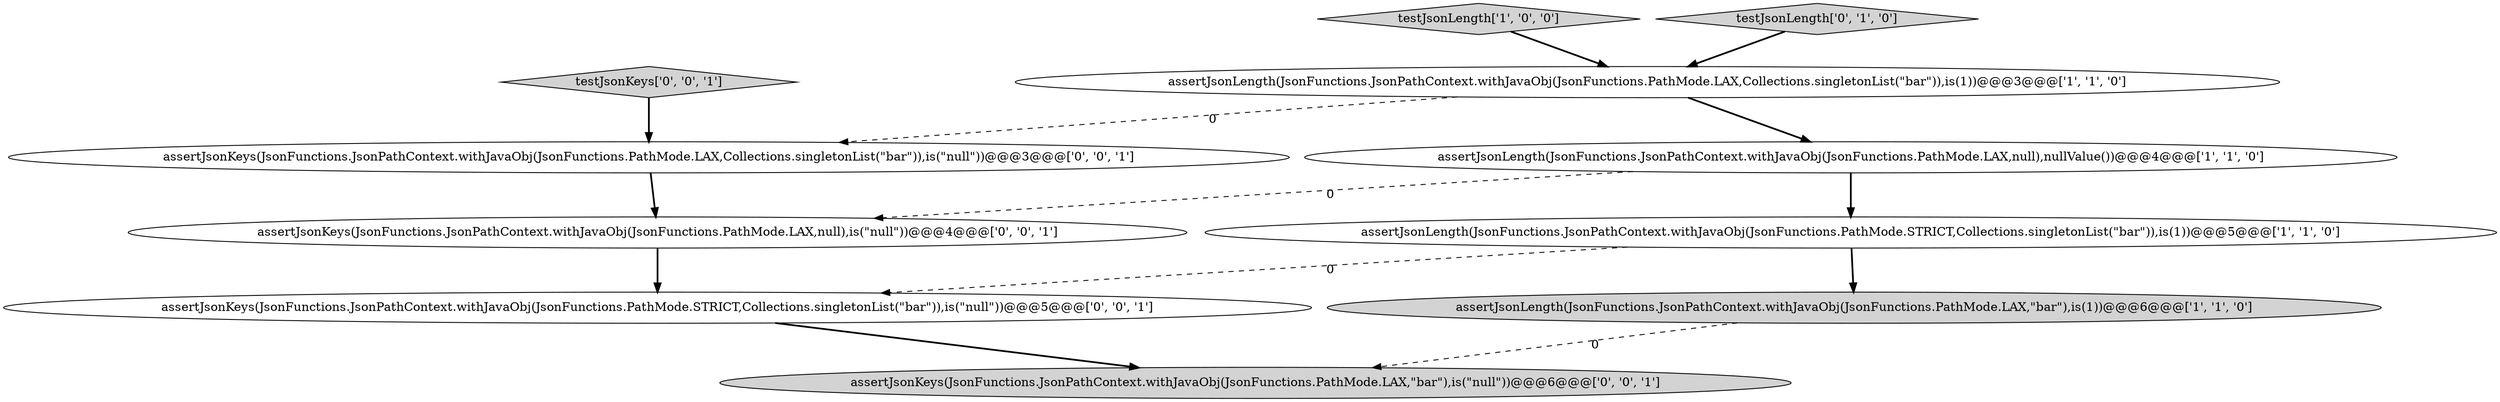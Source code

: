 digraph {
9 [style = filled, label = "assertJsonKeys(JsonFunctions.JsonPathContext.withJavaObj(JsonFunctions.PathMode.STRICT,Collections.singletonList(\"bar\")),is(\"null\"))@@@5@@@['0', '0', '1']", fillcolor = white, shape = ellipse image = "AAA0AAABBB3BBB"];
3 [style = filled, label = "assertJsonLength(JsonFunctions.JsonPathContext.withJavaObj(JsonFunctions.PathMode.LAX,\"bar\"),is(1))@@@6@@@['1', '1', '0']", fillcolor = lightgray, shape = ellipse image = "AAA0AAABBB1BBB"];
0 [style = filled, label = "testJsonLength['1', '0', '0']", fillcolor = lightgray, shape = diamond image = "AAA0AAABBB1BBB"];
4 [style = filled, label = "assertJsonLength(JsonFunctions.JsonPathContext.withJavaObj(JsonFunctions.PathMode.LAX,null),nullValue())@@@4@@@['1', '1', '0']", fillcolor = white, shape = ellipse image = "AAA0AAABBB1BBB"];
6 [style = filled, label = "assertJsonKeys(JsonFunctions.JsonPathContext.withJavaObj(JsonFunctions.PathMode.LAX,\"bar\"),is(\"null\"))@@@6@@@['0', '0', '1']", fillcolor = lightgray, shape = ellipse image = "AAA0AAABBB3BBB"];
8 [style = filled, label = "testJsonKeys['0', '0', '1']", fillcolor = lightgray, shape = diamond image = "AAA0AAABBB3BBB"];
1 [style = filled, label = "assertJsonLength(JsonFunctions.JsonPathContext.withJavaObj(JsonFunctions.PathMode.LAX,Collections.singletonList(\"bar\")),is(1))@@@3@@@['1', '1', '0']", fillcolor = white, shape = ellipse image = "AAA0AAABBB1BBB"];
7 [style = filled, label = "assertJsonKeys(JsonFunctions.JsonPathContext.withJavaObj(JsonFunctions.PathMode.LAX,Collections.singletonList(\"bar\")),is(\"null\"))@@@3@@@['0', '0', '1']", fillcolor = white, shape = ellipse image = "AAA0AAABBB3BBB"];
5 [style = filled, label = "testJsonLength['0', '1', '0']", fillcolor = lightgray, shape = diamond image = "AAA0AAABBB2BBB"];
10 [style = filled, label = "assertJsonKeys(JsonFunctions.JsonPathContext.withJavaObj(JsonFunctions.PathMode.LAX,null),is(\"null\"))@@@4@@@['0', '0', '1']", fillcolor = white, shape = ellipse image = "AAA0AAABBB3BBB"];
2 [style = filled, label = "assertJsonLength(JsonFunctions.JsonPathContext.withJavaObj(JsonFunctions.PathMode.STRICT,Collections.singletonList(\"bar\")),is(1))@@@5@@@['1', '1', '0']", fillcolor = white, shape = ellipse image = "AAA0AAABBB1BBB"];
8->7 [style = bold, label=""];
5->1 [style = bold, label=""];
1->4 [style = bold, label=""];
10->9 [style = bold, label=""];
3->6 [style = dashed, label="0"];
4->2 [style = bold, label=""];
1->7 [style = dashed, label="0"];
4->10 [style = dashed, label="0"];
2->9 [style = dashed, label="0"];
7->10 [style = bold, label=""];
0->1 [style = bold, label=""];
2->3 [style = bold, label=""];
9->6 [style = bold, label=""];
}
